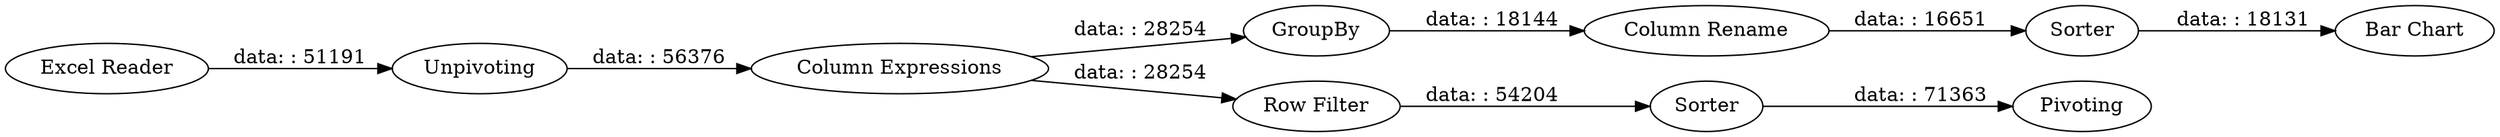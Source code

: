 digraph {
	"-5015750141150038306_7" [label=Sorter]
	"-5015750141150038306_10" [label="Bar Chart"]
	"-5015750141150038306_8" [label=GroupBy]
	"-5015750141150038306_9" [label=Sorter]
	"-5015750141150038306_11" [label="Column Rename"]
	"-5015750141150038306_5" [label="Row Filter"]
	"-5015750141150038306_6" [label=Pivoting]
	"-5015750141150038306_2" [label=Unpivoting]
	"-5015750141150038306_3" [label="Column Expressions"]
	"-5015750141150038306_1" [label="Excel Reader"]
	"-5015750141150038306_1" -> "-5015750141150038306_2" [label="data: : 51191"]
	"-5015750141150038306_11" -> "-5015750141150038306_9" [label="data: : 16651"]
	"-5015750141150038306_3" -> "-5015750141150038306_8" [label="data: : 28254"]
	"-5015750141150038306_7" -> "-5015750141150038306_6" [label="data: : 71363"]
	"-5015750141150038306_8" -> "-5015750141150038306_11" [label="data: : 18144"]
	"-5015750141150038306_5" -> "-5015750141150038306_7" [label="data: : 54204"]
	"-5015750141150038306_2" -> "-5015750141150038306_3" [label="data: : 56376"]
	"-5015750141150038306_9" -> "-5015750141150038306_10" [label="data: : 18131"]
	"-5015750141150038306_3" -> "-5015750141150038306_5" [label="data: : 28254"]
	rankdir=LR
}
